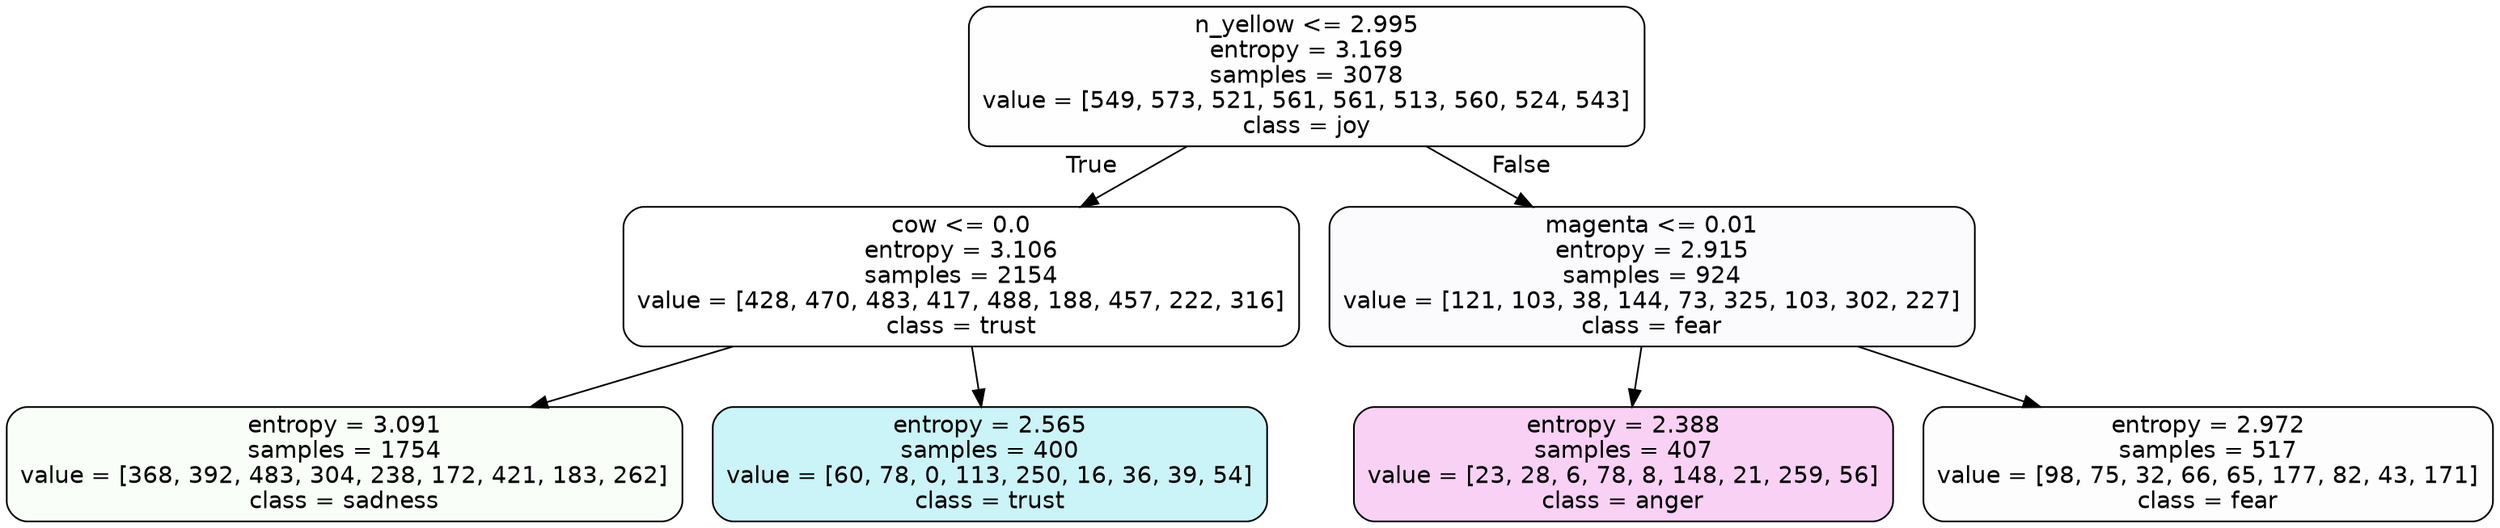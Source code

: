 digraph Tree {
node [shape=box, style="filled, rounded", color="black", fontname=helvetica] ;
edge [fontname=helvetica] ;
0 [label="n_yellow <= 2.995\nentropy = 3.169\nsamples = 3078\nvalue = [549, 573, 521, 561, 561, 513, 560, 524, 543]\nclass = joy", fillcolor="#d7e53901"] ;
1 [label="cow <= 0.0\nentropy = 3.106\nsamples = 2154\nvalue = [428, 470, 483, 417, 488, 188, 457, 222, 316]\nclass = trust", fillcolor="#39d7e500"] ;
0 -> 1 [labeldistance=2.5, labelangle=45, headlabel="True"] ;
2 [label="entropy = 3.091\nsamples = 1754\nvalue = [368, 392, 483, 304, 238, 172, 421, 183, 262]\nclass = sadness", fillcolor="#64e53907"] ;
1 -> 2 ;
3 [label="entropy = 2.565\nsamples = 400\nvalue = [60, 78, 0, 113, 250, 16, 36, 39, 54]\nclass = trust", fillcolor="#39d7e542"] ;
1 -> 3 ;
4 [label="magenta <= 0.01\nentropy = 2.915\nsamples = 924\nvalue = [121, 103, 38, 144, 73, 325, 103, 302, 227]\nclass = fear", fillcolor="#3964e505"] ;
0 -> 4 [labeldistance=2.5, labelangle=-45, headlabel="False"] ;
5 [label="entropy = 2.388\nsamples = 407\nvalue = [23, 28, 6, 78, 8, 148, 21, 259, 56]\nclass = anger", fillcolor="#e539d73b"] ;
4 -> 5 ;
6 [label="entropy = 2.972\nsamples = 517\nvalue = [98, 75, 32, 66, 65, 177, 82, 43, 171]\nclass = fear", fillcolor="#3964e502"] ;
4 -> 6 ;
}
